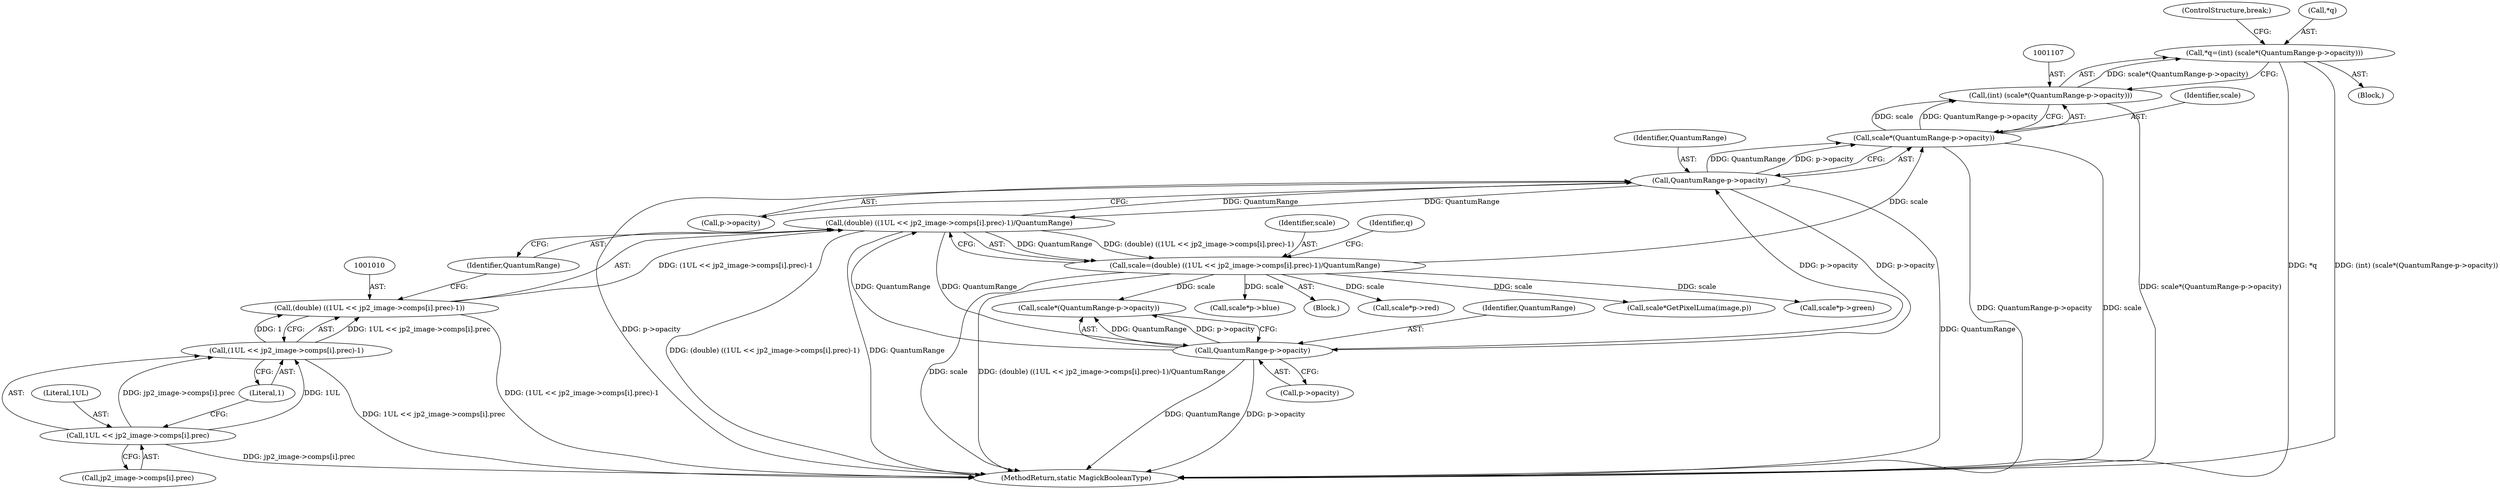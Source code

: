 digraph "0_ImageMagick_3d5ac8c20846871f1eb3068b65f93da7cd33bfd0_0@pointer" {
"1001103" [label="(Call,*q=(int) (scale*(QuantumRange-p->opacity)))"];
"1001106" [label="(Call,(int) (scale*(QuantumRange-p->opacity)))"];
"1001108" [label="(Call,scale*(QuantumRange-p->opacity))"];
"1001006" [label="(Call,scale=(double) ((1UL << jp2_image->comps[i].prec)-1)/QuantumRange)"];
"1001008" [label="(Call,(double) ((1UL << jp2_image->comps[i].prec)-1)/QuantumRange)"];
"1001009" [label="(Call,(double) ((1UL << jp2_image->comps[i].prec)-1))"];
"1001011" [label="(Call,(1UL << jp2_image->comps[i].prec)-1)"];
"1001012" [label="(Call,1UL << jp2_image->comps[i].prec)"];
"1001110" [label="(Call,QuantumRange-p->opacity)"];
"1001149" [label="(Call,QuantumRange-p->opacity)"];
"1001014" [label="(Call,jp2_image->comps[i].prec)"];
"1001102" [label="(Block,)"];
"1001003" [label="(Block,)"];
"1001021" [label="(Literal,1)"];
"1001299" [label="(MethodReturn,static MagickBooleanType)"];
"1001090" [label="(Call,scale*p->red)"];
"1001147" [label="(Call,scale*(QuantumRange-p->opacity))"];
"1001007" [label="(Identifier,scale)"];
"1001011" [label="(Call,(1UL << jp2_image->comps[i].prec)-1)"];
"1001103" [label="(Call,*q=(int) (scale*(QuantumRange-p->opacity)))"];
"1001024" [label="(Identifier,q)"];
"1001006" [label="(Call,scale=(double) ((1UL << jp2_image->comps[i].prec)-1)/QuantumRange)"];
"1001149" [label="(Call,QuantumRange-p->opacity)"];
"1001150" [label="(Identifier,QuantumRange)"];
"1001108" [label="(Call,scale*(QuantumRange-p->opacity))"];
"1001112" [label="(Call,p->opacity)"];
"1001111" [label="(Identifier,QuantumRange)"];
"1001115" [label="(ControlStructure,break;)"];
"1001109" [label="(Identifier,scale)"];
"1001106" [label="(Call,(int) (scale*(QuantumRange-p->opacity)))"];
"1001079" [label="(Call,scale*GetPixelLuma(image,p))"];
"1001121" [label="(Call,scale*p->green)"];
"1001008" [label="(Call,(double) ((1UL << jp2_image->comps[i].prec)-1)/QuantumRange)"];
"1001110" [label="(Call,QuantumRange-p->opacity)"];
"1001134" [label="(Call,scale*p->blue)"];
"1001012" [label="(Call,1UL << jp2_image->comps[i].prec)"];
"1001104" [label="(Call,*q)"];
"1001009" [label="(Call,(double) ((1UL << jp2_image->comps[i].prec)-1))"];
"1001013" [label="(Literal,1UL)"];
"1001151" [label="(Call,p->opacity)"];
"1001022" [label="(Identifier,QuantumRange)"];
"1001103" -> "1001102"  [label="AST: "];
"1001103" -> "1001106"  [label="CFG: "];
"1001104" -> "1001103"  [label="AST: "];
"1001106" -> "1001103"  [label="AST: "];
"1001115" -> "1001103"  [label="CFG: "];
"1001103" -> "1001299"  [label="DDG: *q"];
"1001103" -> "1001299"  [label="DDG: (int) (scale*(QuantumRange-p->opacity))"];
"1001106" -> "1001103"  [label="DDG: scale*(QuantumRange-p->opacity)"];
"1001106" -> "1001108"  [label="CFG: "];
"1001107" -> "1001106"  [label="AST: "];
"1001108" -> "1001106"  [label="AST: "];
"1001106" -> "1001299"  [label="DDG: scale*(QuantumRange-p->opacity)"];
"1001108" -> "1001106"  [label="DDG: scale"];
"1001108" -> "1001106"  [label="DDG: QuantumRange-p->opacity"];
"1001108" -> "1001110"  [label="CFG: "];
"1001109" -> "1001108"  [label="AST: "];
"1001110" -> "1001108"  [label="AST: "];
"1001108" -> "1001299"  [label="DDG: scale"];
"1001108" -> "1001299"  [label="DDG: QuantumRange-p->opacity"];
"1001006" -> "1001108"  [label="DDG: scale"];
"1001110" -> "1001108"  [label="DDG: QuantumRange"];
"1001110" -> "1001108"  [label="DDG: p->opacity"];
"1001006" -> "1001003"  [label="AST: "];
"1001006" -> "1001008"  [label="CFG: "];
"1001007" -> "1001006"  [label="AST: "];
"1001008" -> "1001006"  [label="AST: "];
"1001024" -> "1001006"  [label="CFG: "];
"1001006" -> "1001299"  [label="DDG: (double) ((1UL << jp2_image->comps[i].prec)-1)/QuantumRange"];
"1001006" -> "1001299"  [label="DDG: scale"];
"1001008" -> "1001006"  [label="DDG: (double) ((1UL << jp2_image->comps[i].prec)-1)"];
"1001008" -> "1001006"  [label="DDG: QuantumRange"];
"1001006" -> "1001079"  [label="DDG: scale"];
"1001006" -> "1001090"  [label="DDG: scale"];
"1001006" -> "1001121"  [label="DDG: scale"];
"1001006" -> "1001134"  [label="DDG: scale"];
"1001006" -> "1001147"  [label="DDG: scale"];
"1001008" -> "1001022"  [label="CFG: "];
"1001009" -> "1001008"  [label="AST: "];
"1001022" -> "1001008"  [label="AST: "];
"1001008" -> "1001299"  [label="DDG: (double) ((1UL << jp2_image->comps[i].prec)-1)"];
"1001008" -> "1001299"  [label="DDG: QuantumRange"];
"1001009" -> "1001008"  [label="DDG: (1UL << jp2_image->comps[i].prec)-1"];
"1001110" -> "1001008"  [label="DDG: QuantumRange"];
"1001149" -> "1001008"  [label="DDG: QuantumRange"];
"1001008" -> "1001110"  [label="DDG: QuantumRange"];
"1001008" -> "1001149"  [label="DDG: QuantumRange"];
"1001009" -> "1001011"  [label="CFG: "];
"1001010" -> "1001009"  [label="AST: "];
"1001011" -> "1001009"  [label="AST: "];
"1001022" -> "1001009"  [label="CFG: "];
"1001009" -> "1001299"  [label="DDG: (1UL << jp2_image->comps[i].prec)-1"];
"1001011" -> "1001009"  [label="DDG: 1UL << jp2_image->comps[i].prec"];
"1001011" -> "1001009"  [label="DDG: 1"];
"1001011" -> "1001021"  [label="CFG: "];
"1001012" -> "1001011"  [label="AST: "];
"1001021" -> "1001011"  [label="AST: "];
"1001011" -> "1001299"  [label="DDG: 1UL << jp2_image->comps[i].prec"];
"1001012" -> "1001011"  [label="DDG: 1UL"];
"1001012" -> "1001011"  [label="DDG: jp2_image->comps[i].prec"];
"1001012" -> "1001014"  [label="CFG: "];
"1001013" -> "1001012"  [label="AST: "];
"1001014" -> "1001012"  [label="AST: "];
"1001021" -> "1001012"  [label="CFG: "];
"1001012" -> "1001299"  [label="DDG: jp2_image->comps[i].prec"];
"1001110" -> "1001112"  [label="CFG: "];
"1001111" -> "1001110"  [label="AST: "];
"1001112" -> "1001110"  [label="AST: "];
"1001110" -> "1001299"  [label="DDG: QuantumRange"];
"1001110" -> "1001299"  [label="DDG: p->opacity"];
"1001149" -> "1001110"  [label="DDG: p->opacity"];
"1001110" -> "1001149"  [label="DDG: p->opacity"];
"1001149" -> "1001147"  [label="AST: "];
"1001149" -> "1001151"  [label="CFG: "];
"1001150" -> "1001149"  [label="AST: "];
"1001151" -> "1001149"  [label="AST: "];
"1001147" -> "1001149"  [label="CFG: "];
"1001149" -> "1001299"  [label="DDG: p->opacity"];
"1001149" -> "1001299"  [label="DDG: QuantumRange"];
"1001149" -> "1001147"  [label="DDG: QuantumRange"];
"1001149" -> "1001147"  [label="DDG: p->opacity"];
}
